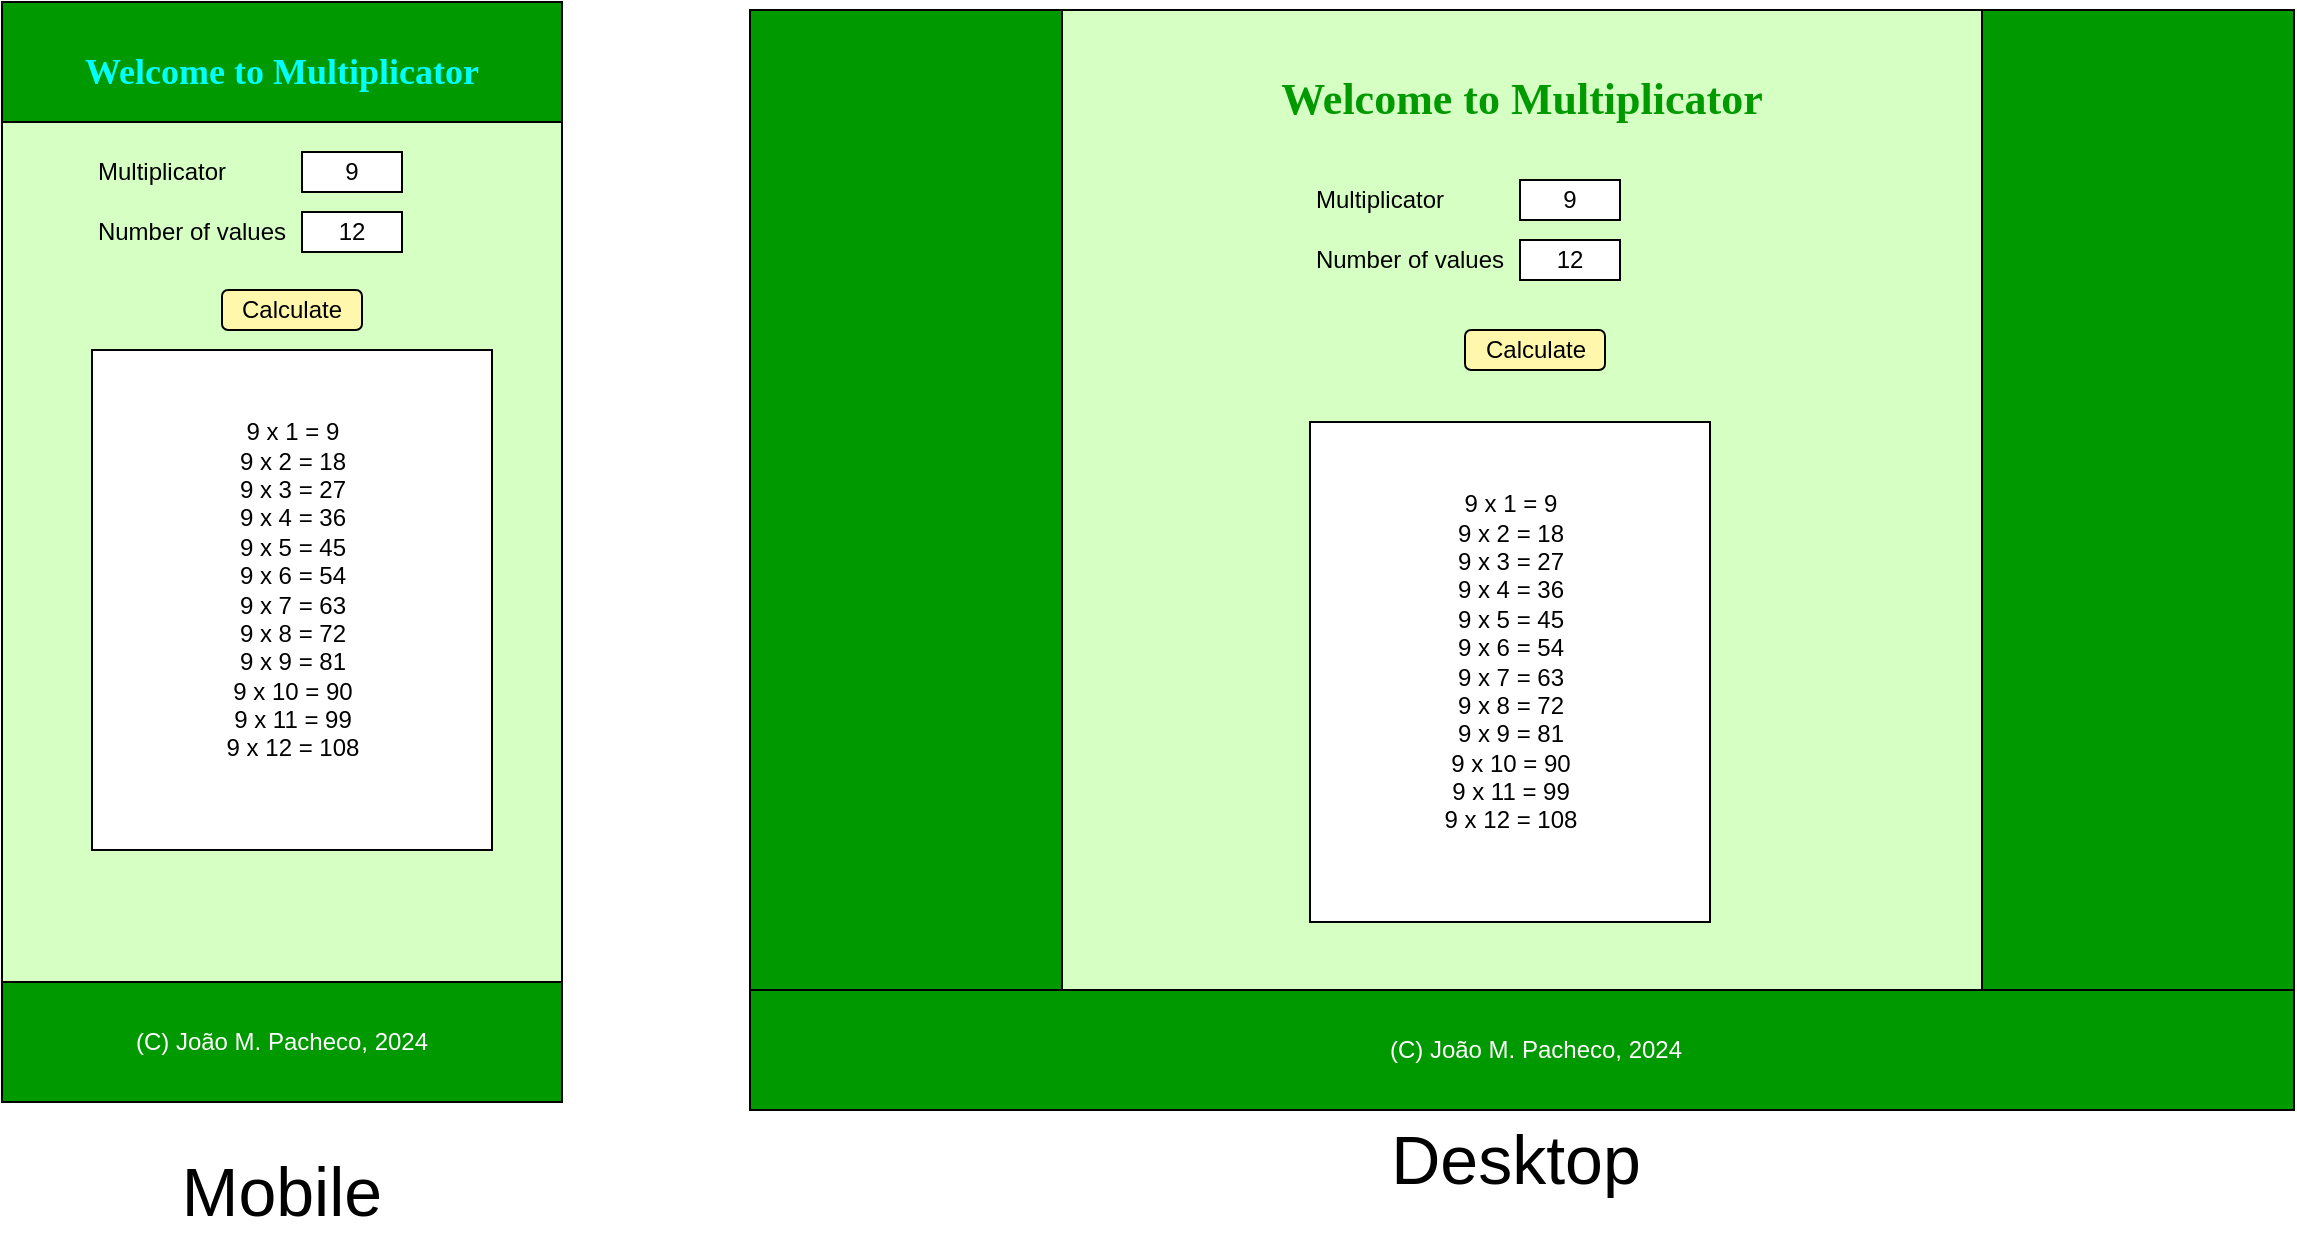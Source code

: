 <mxfile version="24.7.17">
  <diagram name="Página-1" id="lgc6Lr2LXjQ0VxpKV7Cy">
    <mxGraphModel dx="819" dy="478" grid="1" gridSize="10" guides="1" tooltips="1" connect="1" arrows="1" fold="1" page="1" pageScale="1" pageWidth="827" pageHeight="1169" math="0" shadow="0">
      <root>
        <mxCell id="0" />
        <mxCell id="1" parent="0" />
        <mxCell id="0ZaVKzjGQt9_KWaERbKa-19" value="" style="rounded=0;whiteSpace=wrap;html=1;gradientColor=none;fillColor=#009900;strokeColor=default;" parent="1" vertex="1">
          <mxGeometry x="40" y="50" width="280" height="60" as="geometry" />
        </mxCell>
        <mxCell id="0ZaVKzjGQt9_KWaERbKa-1" value="" style="rounded=0;whiteSpace=wrap;html=1;gradientColor=none;fillColor=#D6FFC4;strokeColor=default;" parent="1" vertex="1">
          <mxGeometry x="40" y="110" width="280" height="430" as="geometry" />
        </mxCell>
        <mxCell id="0ZaVKzjGQt9_KWaERbKa-2" value="9" style="rounded=0;whiteSpace=wrap;html=1;" parent="1" vertex="1">
          <mxGeometry x="190" y="125" width="50" height="20" as="geometry" />
        </mxCell>
        <mxCell id="0ZaVKzjGQt9_KWaERbKa-3" value="Multiplicator" style="text;html=1;align=center;verticalAlign=middle;whiteSpace=wrap;rounded=0;" parent="1" vertex="1">
          <mxGeometry x="85" y="120" width="70" height="30" as="geometry" />
        </mxCell>
        <mxCell id="0ZaVKzjGQt9_KWaERbKa-4" value="&lt;font color=&quot;#00ffff&quot; size=&quot;1&quot; face=&quot;Verdana&quot; style=&quot;&quot;&gt;&lt;b style=&quot;font-size: 18px;&quot;&gt;Welcome to Multiplicator&lt;/b&gt;&lt;/font&gt;" style="text;html=1;align=center;verticalAlign=middle;whiteSpace=wrap;rounded=0;" parent="1" vertex="1">
          <mxGeometry x="50" y="70" width="260" height="30" as="geometry" />
        </mxCell>
        <mxCell id="0ZaVKzjGQt9_KWaERbKa-5" value="" style="rounded=0;whiteSpace=wrap;html=1;" parent="1" vertex="1">
          <mxGeometry x="85" y="224" width="200" height="250" as="geometry" />
        </mxCell>
        <mxCell id="0ZaVKzjGQt9_KWaERbKa-6" value="12" style="rounded=0;whiteSpace=wrap;html=1;" parent="1" vertex="1">
          <mxGeometry x="190" y="155" width="50" height="20" as="geometry" />
        </mxCell>
        <mxCell id="0ZaVKzjGQt9_KWaERbKa-7" value="Number of values" style="text;html=1;align=center;verticalAlign=middle;whiteSpace=wrap;rounded=0;" parent="1" vertex="1">
          <mxGeometry x="80" y="150" width="110" height="30" as="geometry" />
        </mxCell>
        <mxCell id="0ZaVKzjGQt9_KWaERbKa-8" value="9 x 1 = 9&lt;div&gt;9 x 2 = 18&lt;br&gt;&lt;/div&gt;&lt;div&gt;9 x 3 = 27&lt;br&gt;&lt;/div&gt;&lt;div&gt;9 x 4 = 36&lt;br&gt;&lt;/div&gt;&lt;div&gt;9 x 5 = 45&lt;br&gt;&lt;/div&gt;&lt;div&gt;9 x 6 = 54&lt;br&gt;&lt;/div&gt;&lt;div&gt;9 x 7 = 63&lt;br&gt;&lt;/div&gt;&lt;div&gt;9 x 8 = 72&lt;br&gt;&lt;/div&gt;&lt;div&gt;9 x 9 = 81&lt;br&gt;&lt;/div&gt;&lt;div&gt;9 x 10 = 90&lt;br&gt;&lt;/div&gt;&lt;div&gt;9 x 11 = 99&lt;br&gt;&lt;/div&gt;&lt;div&gt;9 x 12 = 108&lt;br&gt;&lt;/div&gt;" style="text;html=1;align=center;verticalAlign=middle;whiteSpace=wrap;rounded=0;" parent="1" vertex="1">
          <mxGeometry x="97.5" y="234" width="175" height="220" as="geometry" />
        </mxCell>
        <mxCell id="0ZaVKzjGQt9_KWaERbKa-9" value="" style="rounded=0;whiteSpace=wrap;html=1;gradientColor=none;fillColor=#D6FFC4;strokeColor=default;" parent="1" vertex="1">
          <mxGeometry x="414" y="54" width="766" height="496" as="geometry" />
        </mxCell>
        <mxCell id="0ZaVKzjGQt9_KWaERbKa-10" value="9" style="rounded=0;whiteSpace=wrap;html=1;" parent="1" vertex="1">
          <mxGeometry x="799" y="139" width="50" height="20" as="geometry" />
        </mxCell>
        <mxCell id="0ZaVKzjGQt9_KWaERbKa-11" value="Multiplicator" style="text;html=1;align=center;verticalAlign=middle;whiteSpace=wrap;rounded=0;" parent="1" vertex="1">
          <mxGeometry x="694" y="134" width="70" height="30" as="geometry" />
        </mxCell>
        <mxCell id="0ZaVKzjGQt9_KWaERbKa-12" value="&lt;font color=&quot;#009900&quot; size=&quot;1&quot; face=&quot;Verdana&quot; style=&quot;&quot;&gt;&lt;b style=&quot;font-size: 22px;&quot;&gt;Welcome to Multiplicator&lt;/b&gt;&lt;/font&gt;" style="text;html=1;align=center;verticalAlign=middle;whiteSpace=wrap;rounded=0;" parent="1" vertex="1">
          <mxGeometry x="610" y="84" width="380" height="30" as="geometry" />
        </mxCell>
        <mxCell id="0ZaVKzjGQt9_KWaERbKa-13" value="" style="rounded=0;whiteSpace=wrap;html=1;" parent="1" vertex="1">
          <mxGeometry x="694" y="260" width="200" height="250" as="geometry" />
        </mxCell>
        <mxCell id="0ZaVKzjGQt9_KWaERbKa-14" value="12" style="rounded=0;whiteSpace=wrap;html=1;" parent="1" vertex="1">
          <mxGeometry x="799" y="169" width="50" height="20" as="geometry" />
        </mxCell>
        <mxCell id="0ZaVKzjGQt9_KWaERbKa-15" value="Number of values" style="text;html=1;align=center;verticalAlign=middle;whiteSpace=wrap;rounded=0;" parent="1" vertex="1">
          <mxGeometry x="689" y="164" width="110" height="30" as="geometry" />
        </mxCell>
        <mxCell id="0ZaVKzjGQt9_KWaERbKa-16" value="9 x 1 = 9&lt;div&gt;9 x 2 = 18&lt;br&gt;&lt;/div&gt;&lt;div&gt;9 x 3 = 27&lt;br&gt;&lt;/div&gt;&lt;div&gt;9 x 4 = 36&lt;br&gt;&lt;/div&gt;&lt;div&gt;9 x 5 = 45&lt;br&gt;&lt;/div&gt;&lt;div&gt;9 x 6 = 54&lt;br&gt;&lt;/div&gt;&lt;div&gt;9 x 7 = 63&lt;br&gt;&lt;/div&gt;&lt;div&gt;9 x 8 = 72&lt;br&gt;&lt;/div&gt;&lt;div&gt;9 x 9 = 81&lt;br&gt;&lt;/div&gt;&lt;div&gt;9 x 10 = 90&lt;br&gt;&lt;/div&gt;&lt;div&gt;9 x 11 = 99&lt;br&gt;&lt;/div&gt;&lt;div&gt;9 x 12 = 108&lt;br&gt;&lt;/div&gt;" style="text;html=1;align=center;verticalAlign=middle;whiteSpace=wrap;rounded=0;" parent="1" vertex="1">
          <mxGeometry x="706.5" y="270" width="175" height="220" as="geometry" />
        </mxCell>
        <mxCell id="0ZaVKzjGQt9_KWaERbKa-17" value="" style="rounded=0;whiteSpace=wrap;html=1;fillColor=#009900;" parent="1" vertex="1">
          <mxGeometry x="414" y="54" width="156" height="496" as="geometry" />
        </mxCell>
        <mxCell id="0ZaVKzjGQt9_KWaERbKa-18" value="" style="rounded=0;whiteSpace=wrap;html=1;fillColor=#009900;" parent="1" vertex="1">
          <mxGeometry x="1030" y="54" width="156" height="496" as="geometry" />
        </mxCell>
        <mxCell id="0ZaVKzjGQt9_KWaERbKa-20" value="" style="rounded=0;whiteSpace=wrap;html=1;gradientColor=none;fillColor=#009900;strokeColor=default;" parent="1" vertex="1">
          <mxGeometry x="40" y="540" width="280" height="60" as="geometry" />
        </mxCell>
        <mxCell id="0ZaVKzjGQt9_KWaERbKa-21" value="&lt;font color=&quot;#ffffff&quot;&gt;(C) João M. Pacheco, 2024&lt;/font&gt;" style="text;html=1;align=center;verticalAlign=middle;whiteSpace=wrap;rounded=0;" parent="1" vertex="1">
          <mxGeometry x="105" y="555" width="150" height="30" as="geometry" />
        </mxCell>
        <mxCell id="0ZaVKzjGQt9_KWaERbKa-22" value="" style="rounded=0;whiteSpace=wrap;html=1;fillColor=#009900;" parent="1" vertex="1">
          <mxGeometry x="414" y="544" width="772" height="60" as="geometry" />
        </mxCell>
        <mxCell id="0ZaVKzjGQt9_KWaERbKa-24" value="&lt;font color=&quot;#ffffff&quot;&gt;(C) João M. Pacheco, 2024&lt;/font&gt;" style="text;html=1;align=center;verticalAlign=middle;whiteSpace=wrap;rounded=0;" parent="1" vertex="1">
          <mxGeometry x="731.5" y="559" width="150" height="30" as="geometry" />
        </mxCell>
        <mxCell id="0ZaVKzjGQt9_KWaERbKa-25" value="&lt;font style=&quot;font-size: 34px;&quot;&gt;Mobile&lt;/font&gt;" style="text;html=1;align=center;verticalAlign=middle;whiteSpace=wrap;rounded=0;" parent="1" vertex="1">
          <mxGeometry x="40" y="630" width="280" height="30" as="geometry" />
        </mxCell>
        <mxCell id="0ZaVKzjGQt9_KWaERbKa-26" value="&lt;font style=&quot;font-size: 34px;&quot;&gt;Desktop&lt;/font&gt;" style="text;html=1;align=center;verticalAlign=middle;whiteSpace=wrap;rounded=0;" parent="1" vertex="1">
          <mxGeometry x="414" y="614" width="766" height="30" as="geometry" />
        </mxCell>
        <mxCell id="_AJ6Tdf79ljHIfzret3W-1" value="Calculate" style="rounded=1;whiteSpace=wrap;html=1;fillColor=#FFF7AB;" vertex="1" parent="1">
          <mxGeometry x="150" y="194" width="70" height="20" as="geometry" />
        </mxCell>
        <mxCell id="_AJ6Tdf79ljHIfzret3W-2" value="Calculate" style="rounded=1;whiteSpace=wrap;html=1;fillColor=#FFF7AB;" vertex="1" parent="1">
          <mxGeometry x="771.5" y="214" width="70" height="20" as="geometry" />
        </mxCell>
      </root>
    </mxGraphModel>
  </diagram>
</mxfile>
